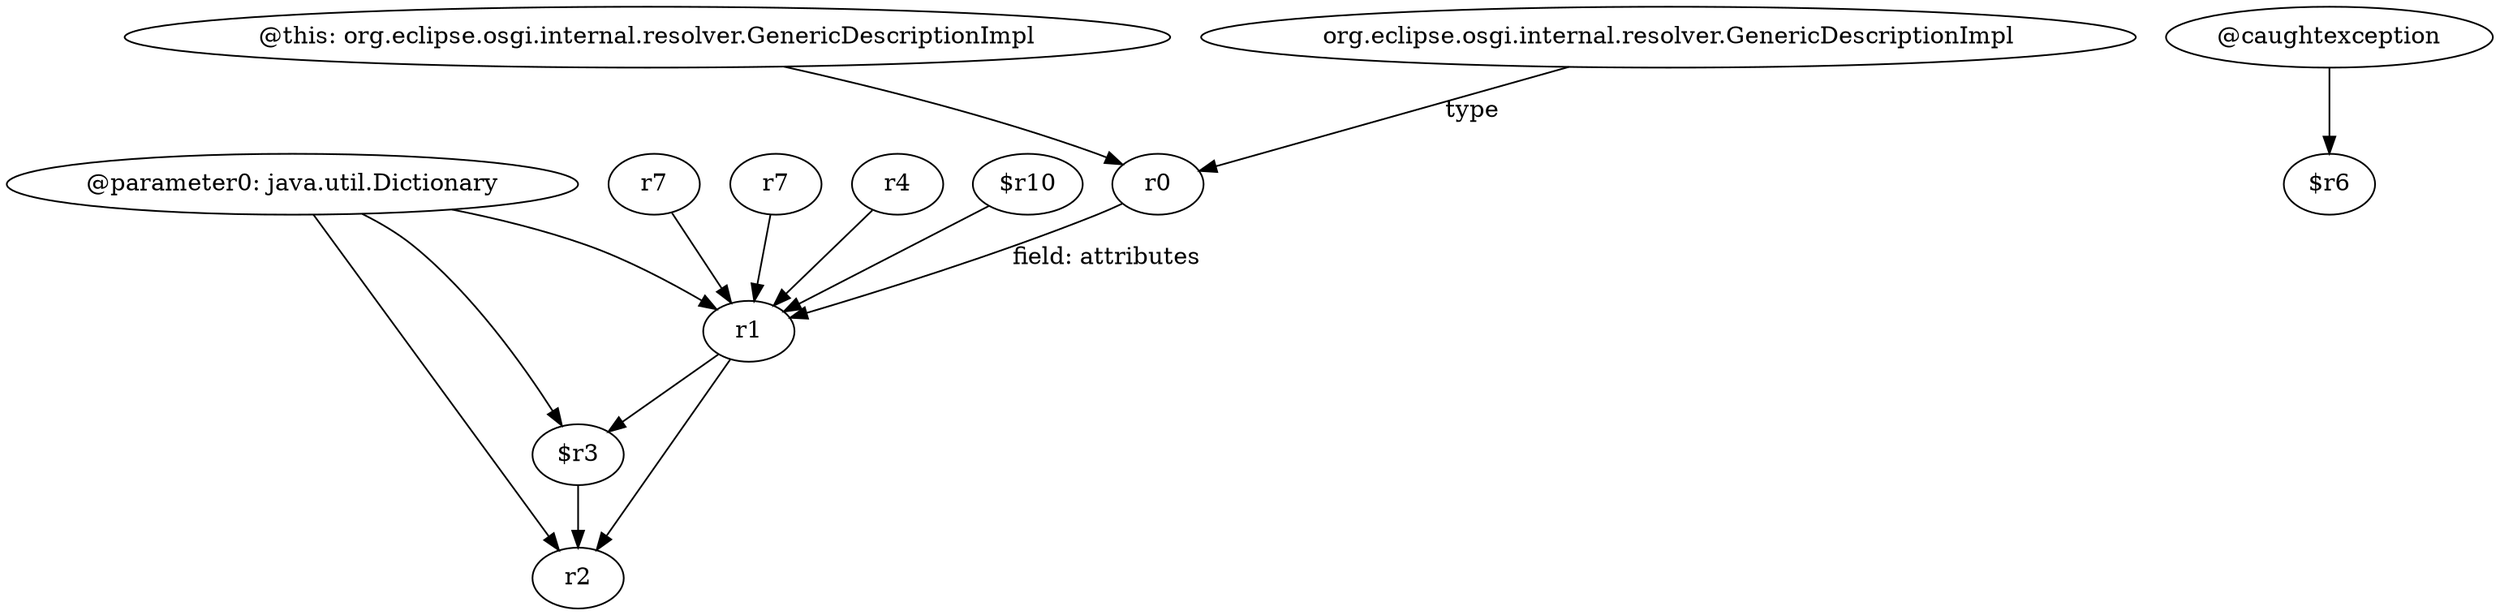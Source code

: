 digraph g {
0[label="r0"]
1[label="r1"]
0->1[label="field: attributes"]
2[label="r2"]
1->2[label=""]
3[label="r7"]
3->1[label=""]
4[label="$r3"]
1->4[label=""]
4->2[label=""]
5[label="@this: org.eclipse.osgi.internal.resolver.GenericDescriptionImpl"]
5->0[label=""]
6[label="r7"]
6->1[label=""]
7[label="org.eclipse.osgi.internal.resolver.GenericDescriptionImpl"]
7->0[label="type"]
8[label="r4"]
8->1[label=""]
9[label="@parameter0: java.util.Dictionary"]
9->1[label=""]
10[label="$r10"]
10->1[label=""]
11[label="@caughtexception"]
12[label="$r6"]
11->12[label=""]
9->2[label=""]
9->4[label=""]
}